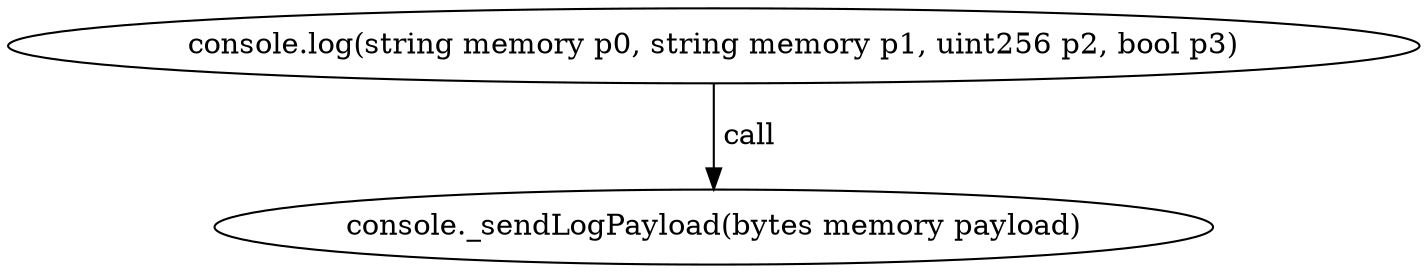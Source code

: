 digraph "" {
	graph [bb="0,0,568.7,124.8"];
	node [label="\N"];
	"console.log(string memory p0, string memory p1, uint256 p2, bool p3)"	 [height=0.5,
		pos="284.35,106.8",
		width=7.8986];
	"console._sendLogPayload(bytes memory payload)"	 [height=0.5,
		pos="284.35,18",
		width=5.7372];
	"console.log(string memory p0, string memory p1, uint256 p2, bool p3)" -> "console._sendLogPayload(bytes memory payload)" [key=call,
	label=" call",
	lp="296.21,62.4",
	pos="e,284.35,36.072 284.35,88.401 284.35,76.295 284.35,60.208 284.35,46.467"];
}
digraph "" {
	graph [bb="0,0,568.7,124.8"];
	node [label="\N"];
	"console.log(string memory p0, string memory p1, uint256 p2, bool p3)"	 [height=0.5,
		pos="284.35,106.8",
		width=7.8986];
	"console._sendLogPayload(bytes memory payload)"	 [height=0.5,
		pos="284.35,18",
		width=5.7372];
	"console.log(string memory p0, string memory p1, uint256 p2, bool p3)" -> "console._sendLogPayload(bytes memory payload)" [key=call,
	label=" call",
	lp="296.21,62.4",
	pos="e,284.35,36.072 284.35,88.401 284.35,76.295 284.35,60.208 284.35,46.467"];
}
